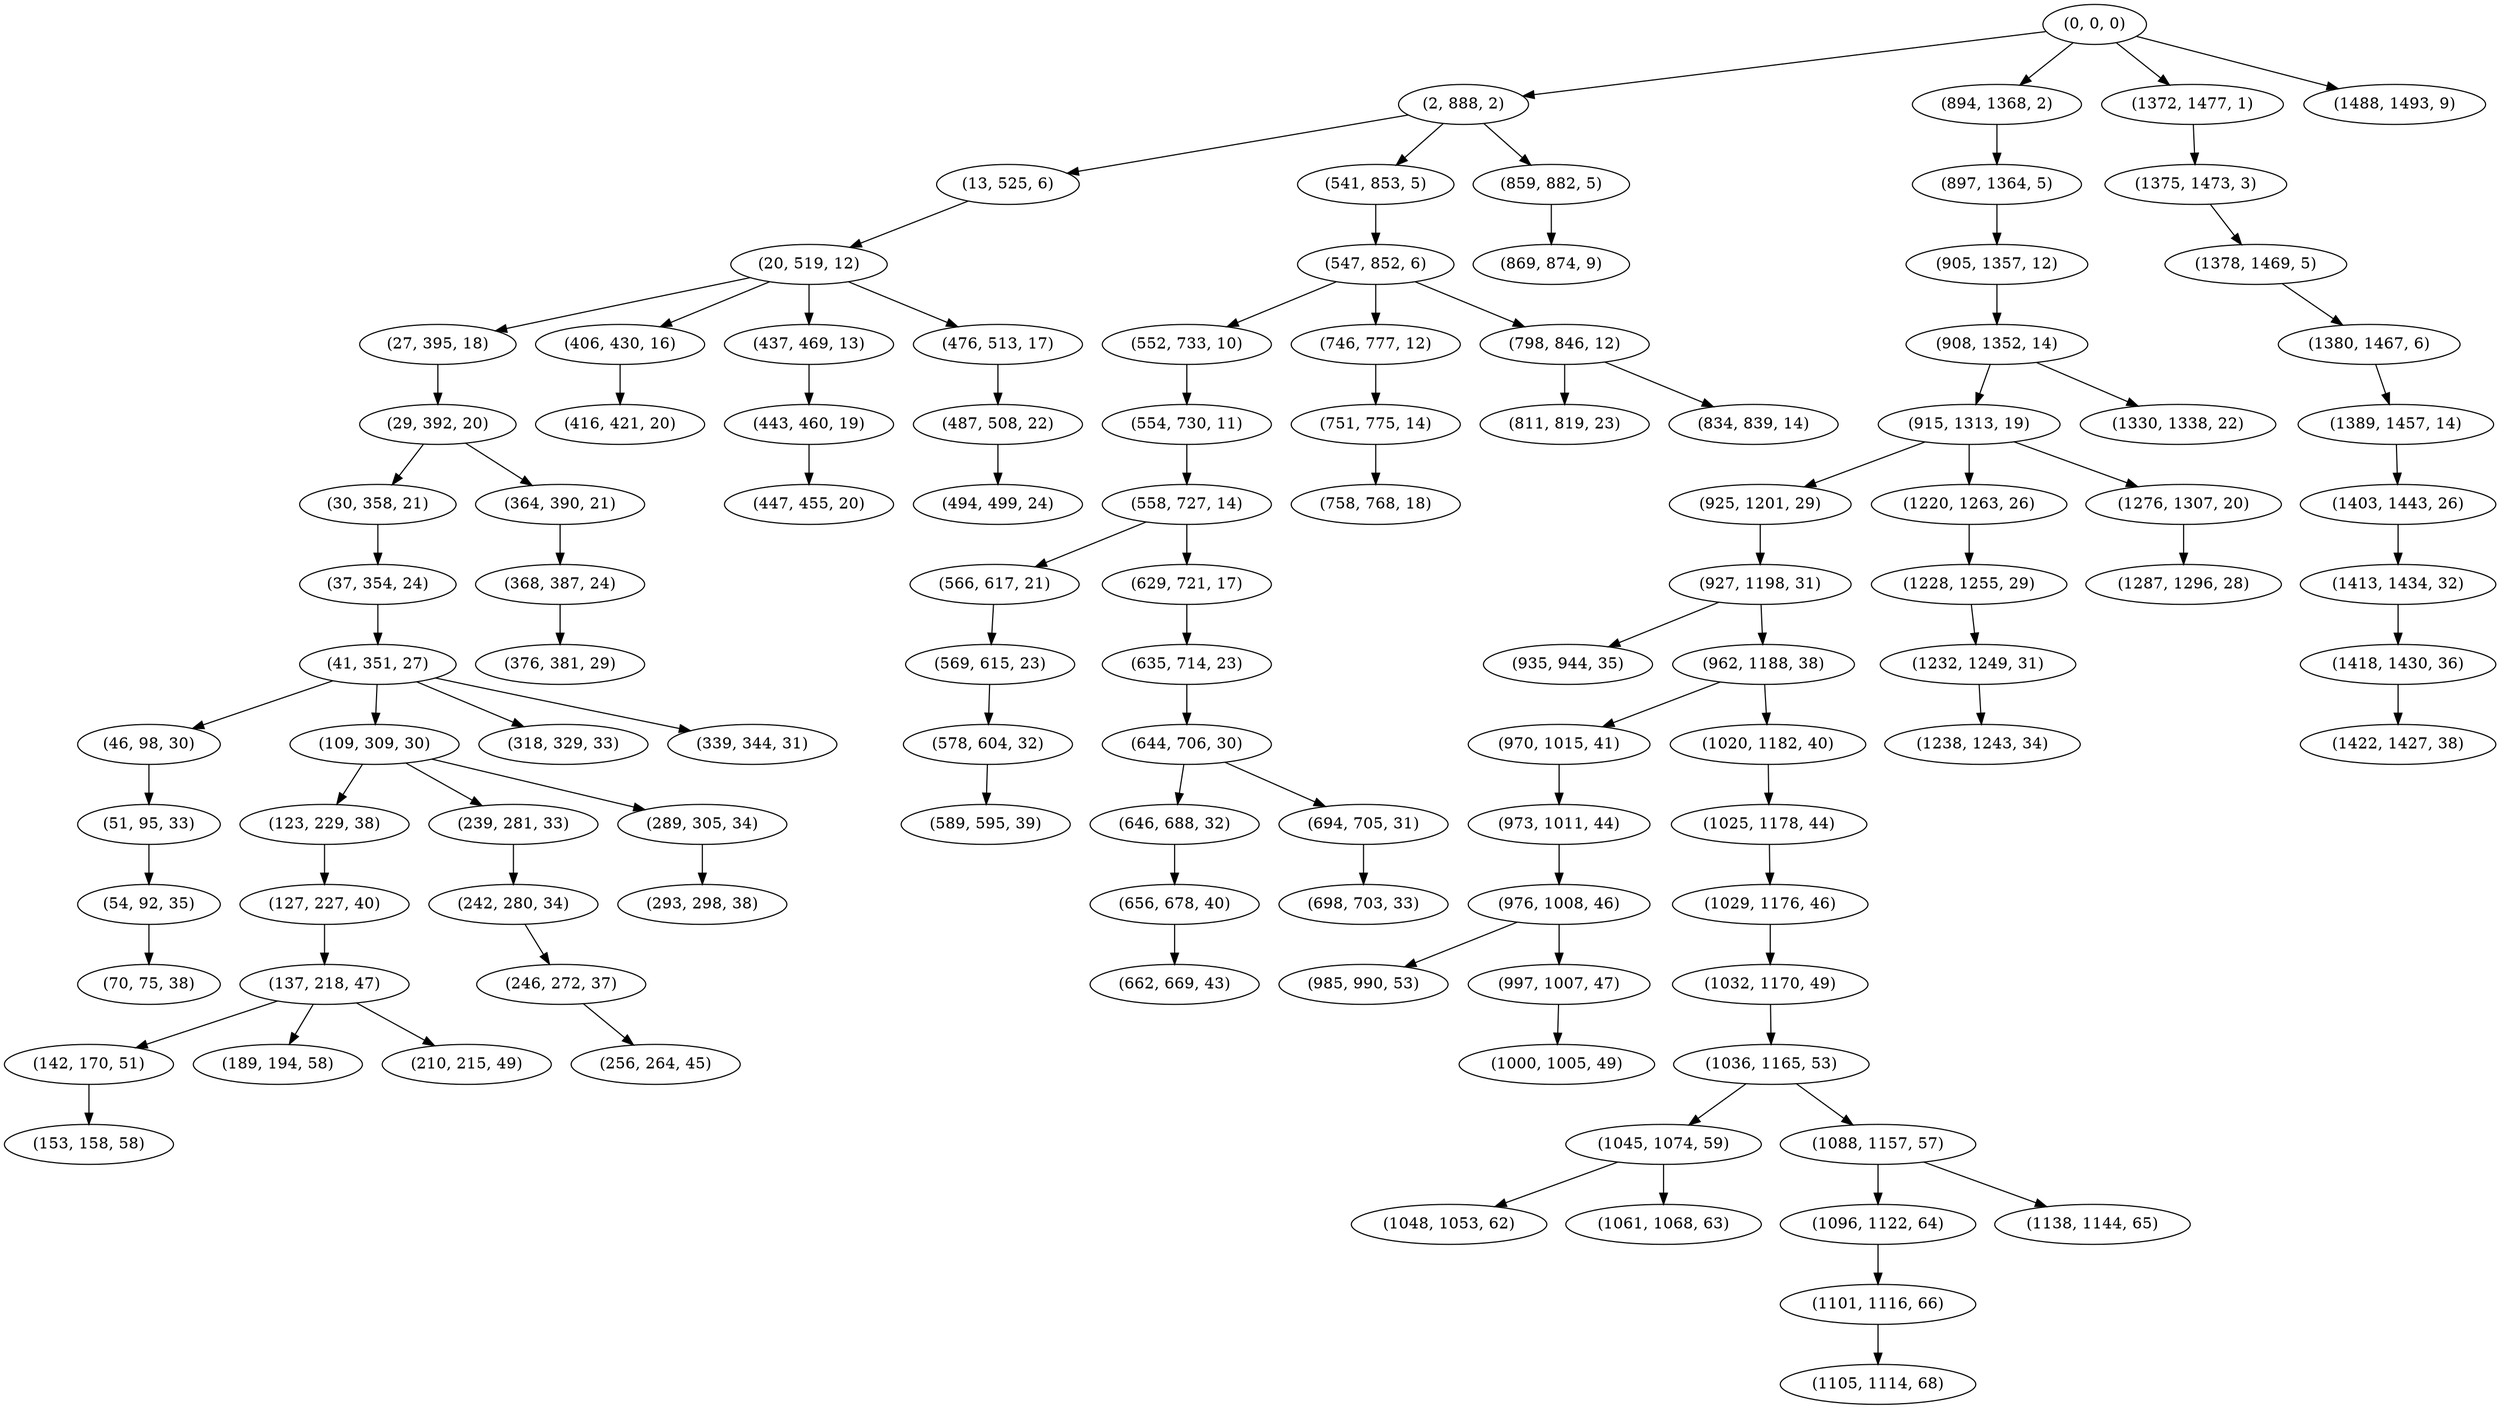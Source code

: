 digraph tree {
    "(0, 0, 0)";
    "(2, 888, 2)";
    "(13, 525, 6)";
    "(20, 519, 12)";
    "(27, 395, 18)";
    "(29, 392, 20)";
    "(30, 358, 21)";
    "(37, 354, 24)";
    "(41, 351, 27)";
    "(46, 98, 30)";
    "(51, 95, 33)";
    "(54, 92, 35)";
    "(70, 75, 38)";
    "(109, 309, 30)";
    "(123, 229, 38)";
    "(127, 227, 40)";
    "(137, 218, 47)";
    "(142, 170, 51)";
    "(153, 158, 58)";
    "(189, 194, 58)";
    "(210, 215, 49)";
    "(239, 281, 33)";
    "(242, 280, 34)";
    "(246, 272, 37)";
    "(256, 264, 45)";
    "(289, 305, 34)";
    "(293, 298, 38)";
    "(318, 329, 33)";
    "(339, 344, 31)";
    "(364, 390, 21)";
    "(368, 387, 24)";
    "(376, 381, 29)";
    "(406, 430, 16)";
    "(416, 421, 20)";
    "(437, 469, 13)";
    "(443, 460, 19)";
    "(447, 455, 20)";
    "(476, 513, 17)";
    "(487, 508, 22)";
    "(494, 499, 24)";
    "(541, 853, 5)";
    "(547, 852, 6)";
    "(552, 733, 10)";
    "(554, 730, 11)";
    "(558, 727, 14)";
    "(566, 617, 21)";
    "(569, 615, 23)";
    "(578, 604, 32)";
    "(589, 595, 39)";
    "(629, 721, 17)";
    "(635, 714, 23)";
    "(644, 706, 30)";
    "(646, 688, 32)";
    "(656, 678, 40)";
    "(662, 669, 43)";
    "(694, 705, 31)";
    "(698, 703, 33)";
    "(746, 777, 12)";
    "(751, 775, 14)";
    "(758, 768, 18)";
    "(798, 846, 12)";
    "(811, 819, 23)";
    "(834, 839, 14)";
    "(859, 882, 5)";
    "(869, 874, 9)";
    "(894, 1368, 2)";
    "(897, 1364, 5)";
    "(905, 1357, 12)";
    "(908, 1352, 14)";
    "(915, 1313, 19)";
    "(925, 1201, 29)";
    "(927, 1198, 31)";
    "(935, 944, 35)";
    "(962, 1188, 38)";
    "(970, 1015, 41)";
    "(973, 1011, 44)";
    "(976, 1008, 46)";
    "(985, 990, 53)";
    "(997, 1007, 47)";
    "(1000, 1005, 49)";
    "(1020, 1182, 40)";
    "(1025, 1178, 44)";
    "(1029, 1176, 46)";
    "(1032, 1170, 49)";
    "(1036, 1165, 53)";
    "(1045, 1074, 59)";
    "(1048, 1053, 62)";
    "(1061, 1068, 63)";
    "(1088, 1157, 57)";
    "(1096, 1122, 64)";
    "(1101, 1116, 66)";
    "(1105, 1114, 68)";
    "(1138, 1144, 65)";
    "(1220, 1263, 26)";
    "(1228, 1255, 29)";
    "(1232, 1249, 31)";
    "(1238, 1243, 34)";
    "(1276, 1307, 20)";
    "(1287, 1296, 28)";
    "(1330, 1338, 22)";
    "(1372, 1477, 1)";
    "(1375, 1473, 3)";
    "(1378, 1469, 5)";
    "(1380, 1467, 6)";
    "(1389, 1457, 14)";
    "(1403, 1443, 26)";
    "(1413, 1434, 32)";
    "(1418, 1430, 36)";
    "(1422, 1427, 38)";
    "(1488, 1493, 9)";
    "(0, 0, 0)" -> "(2, 888, 2)";
    "(0, 0, 0)" -> "(894, 1368, 2)";
    "(0, 0, 0)" -> "(1372, 1477, 1)";
    "(0, 0, 0)" -> "(1488, 1493, 9)";
    "(2, 888, 2)" -> "(13, 525, 6)";
    "(2, 888, 2)" -> "(541, 853, 5)";
    "(2, 888, 2)" -> "(859, 882, 5)";
    "(13, 525, 6)" -> "(20, 519, 12)";
    "(20, 519, 12)" -> "(27, 395, 18)";
    "(20, 519, 12)" -> "(406, 430, 16)";
    "(20, 519, 12)" -> "(437, 469, 13)";
    "(20, 519, 12)" -> "(476, 513, 17)";
    "(27, 395, 18)" -> "(29, 392, 20)";
    "(29, 392, 20)" -> "(30, 358, 21)";
    "(29, 392, 20)" -> "(364, 390, 21)";
    "(30, 358, 21)" -> "(37, 354, 24)";
    "(37, 354, 24)" -> "(41, 351, 27)";
    "(41, 351, 27)" -> "(46, 98, 30)";
    "(41, 351, 27)" -> "(109, 309, 30)";
    "(41, 351, 27)" -> "(318, 329, 33)";
    "(41, 351, 27)" -> "(339, 344, 31)";
    "(46, 98, 30)" -> "(51, 95, 33)";
    "(51, 95, 33)" -> "(54, 92, 35)";
    "(54, 92, 35)" -> "(70, 75, 38)";
    "(109, 309, 30)" -> "(123, 229, 38)";
    "(109, 309, 30)" -> "(239, 281, 33)";
    "(109, 309, 30)" -> "(289, 305, 34)";
    "(123, 229, 38)" -> "(127, 227, 40)";
    "(127, 227, 40)" -> "(137, 218, 47)";
    "(137, 218, 47)" -> "(142, 170, 51)";
    "(137, 218, 47)" -> "(189, 194, 58)";
    "(137, 218, 47)" -> "(210, 215, 49)";
    "(142, 170, 51)" -> "(153, 158, 58)";
    "(239, 281, 33)" -> "(242, 280, 34)";
    "(242, 280, 34)" -> "(246, 272, 37)";
    "(246, 272, 37)" -> "(256, 264, 45)";
    "(289, 305, 34)" -> "(293, 298, 38)";
    "(364, 390, 21)" -> "(368, 387, 24)";
    "(368, 387, 24)" -> "(376, 381, 29)";
    "(406, 430, 16)" -> "(416, 421, 20)";
    "(437, 469, 13)" -> "(443, 460, 19)";
    "(443, 460, 19)" -> "(447, 455, 20)";
    "(476, 513, 17)" -> "(487, 508, 22)";
    "(487, 508, 22)" -> "(494, 499, 24)";
    "(541, 853, 5)" -> "(547, 852, 6)";
    "(547, 852, 6)" -> "(552, 733, 10)";
    "(547, 852, 6)" -> "(746, 777, 12)";
    "(547, 852, 6)" -> "(798, 846, 12)";
    "(552, 733, 10)" -> "(554, 730, 11)";
    "(554, 730, 11)" -> "(558, 727, 14)";
    "(558, 727, 14)" -> "(566, 617, 21)";
    "(558, 727, 14)" -> "(629, 721, 17)";
    "(566, 617, 21)" -> "(569, 615, 23)";
    "(569, 615, 23)" -> "(578, 604, 32)";
    "(578, 604, 32)" -> "(589, 595, 39)";
    "(629, 721, 17)" -> "(635, 714, 23)";
    "(635, 714, 23)" -> "(644, 706, 30)";
    "(644, 706, 30)" -> "(646, 688, 32)";
    "(644, 706, 30)" -> "(694, 705, 31)";
    "(646, 688, 32)" -> "(656, 678, 40)";
    "(656, 678, 40)" -> "(662, 669, 43)";
    "(694, 705, 31)" -> "(698, 703, 33)";
    "(746, 777, 12)" -> "(751, 775, 14)";
    "(751, 775, 14)" -> "(758, 768, 18)";
    "(798, 846, 12)" -> "(811, 819, 23)";
    "(798, 846, 12)" -> "(834, 839, 14)";
    "(859, 882, 5)" -> "(869, 874, 9)";
    "(894, 1368, 2)" -> "(897, 1364, 5)";
    "(897, 1364, 5)" -> "(905, 1357, 12)";
    "(905, 1357, 12)" -> "(908, 1352, 14)";
    "(908, 1352, 14)" -> "(915, 1313, 19)";
    "(908, 1352, 14)" -> "(1330, 1338, 22)";
    "(915, 1313, 19)" -> "(925, 1201, 29)";
    "(915, 1313, 19)" -> "(1220, 1263, 26)";
    "(915, 1313, 19)" -> "(1276, 1307, 20)";
    "(925, 1201, 29)" -> "(927, 1198, 31)";
    "(927, 1198, 31)" -> "(935, 944, 35)";
    "(927, 1198, 31)" -> "(962, 1188, 38)";
    "(962, 1188, 38)" -> "(970, 1015, 41)";
    "(962, 1188, 38)" -> "(1020, 1182, 40)";
    "(970, 1015, 41)" -> "(973, 1011, 44)";
    "(973, 1011, 44)" -> "(976, 1008, 46)";
    "(976, 1008, 46)" -> "(985, 990, 53)";
    "(976, 1008, 46)" -> "(997, 1007, 47)";
    "(997, 1007, 47)" -> "(1000, 1005, 49)";
    "(1020, 1182, 40)" -> "(1025, 1178, 44)";
    "(1025, 1178, 44)" -> "(1029, 1176, 46)";
    "(1029, 1176, 46)" -> "(1032, 1170, 49)";
    "(1032, 1170, 49)" -> "(1036, 1165, 53)";
    "(1036, 1165, 53)" -> "(1045, 1074, 59)";
    "(1036, 1165, 53)" -> "(1088, 1157, 57)";
    "(1045, 1074, 59)" -> "(1048, 1053, 62)";
    "(1045, 1074, 59)" -> "(1061, 1068, 63)";
    "(1088, 1157, 57)" -> "(1096, 1122, 64)";
    "(1088, 1157, 57)" -> "(1138, 1144, 65)";
    "(1096, 1122, 64)" -> "(1101, 1116, 66)";
    "(1101, 1116, 66)" -> "(1105, 1114, 68)";
    "(1220, 1263, 26)" -> "(1228, 1255, 29)";
    "(1228, 1255, 29)" -> "(1232, 1249, 31)";
    "(1232, 1249, 31)" -> "(1238, 1243, 34)";
    "(1276, 1307, 20)" -> "(1287, 1296, 28)";
    "(1372, 1477, 1)" -> "(1375, 1473, 3)";
    "(1375, 1473, 3)" -> "(1378, 1469, 5)";
    "(1378, 1469, 5)" -> "(1380, 1467, 6)";
    "(1380, 1467, 6)" -> "(1389, 1457, 14)";
    "(1389, 1457, 14)" -> "(1403, 1443, 26)";
    "(1403, 1443, 26)" -> "(1413, 1434, 32)";
    "(1413, 1434, 32)" -> "(1418, 1430, 36)";
    "(1418, 1430, 36)" -> "(1422, 1427, 38)";
}
